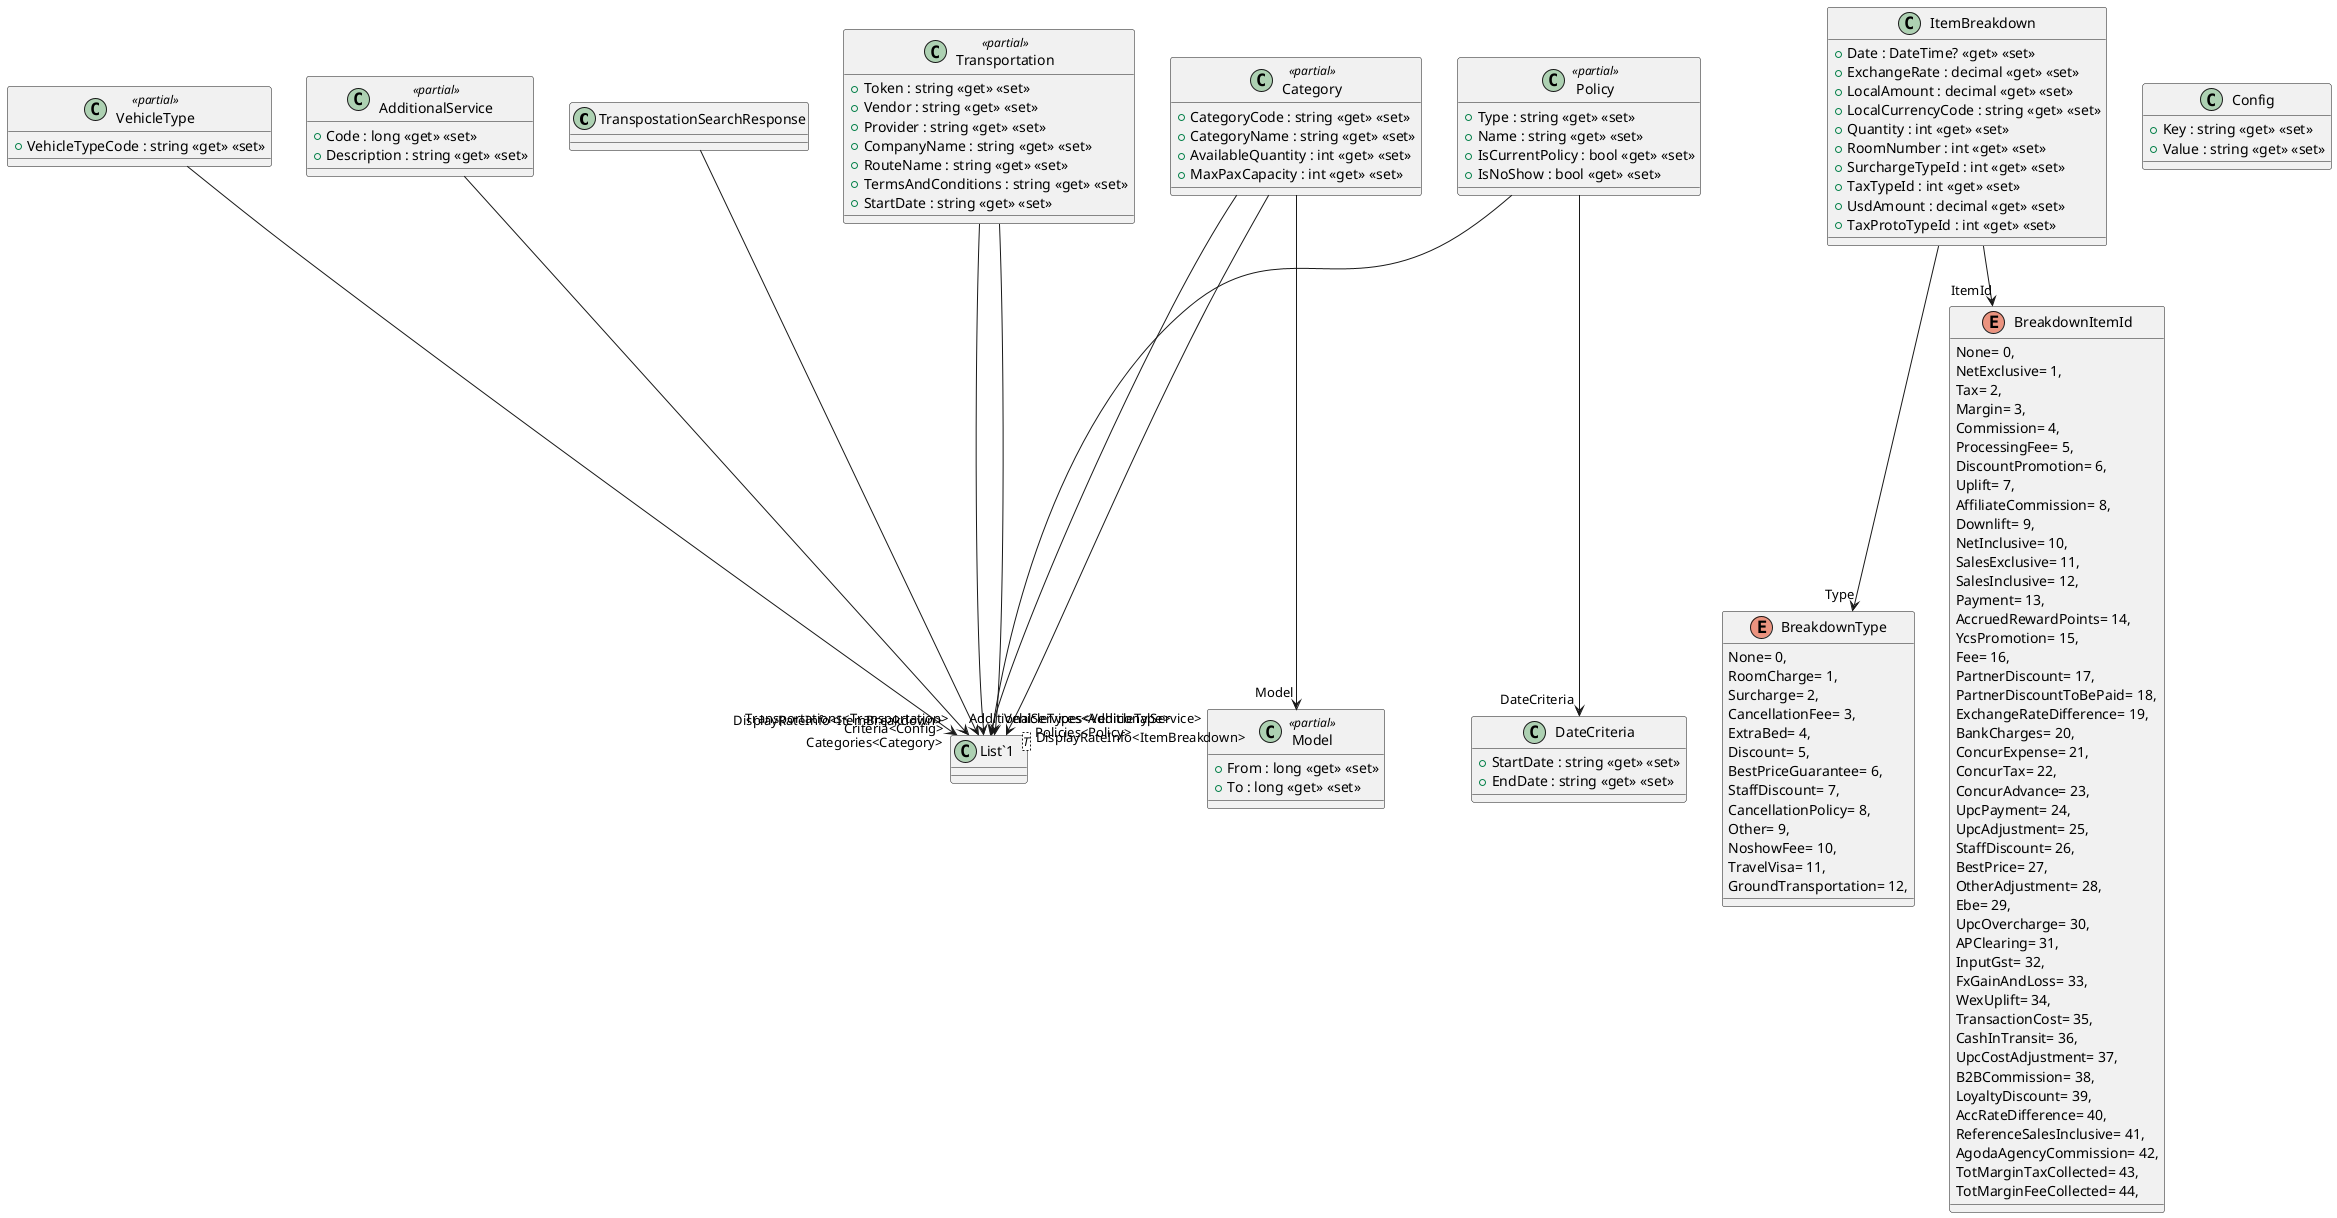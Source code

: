 @startuml
class TranspostationSearchResponse {
}
class Transportation <<partial>> {
    + Token : string <<get>> <<set>>
    + Vendor : string <<get>> <<set>>
    + Provider : string <<get>> <<set>>
    + CompanyName : string <<get>> <<set>>
    + RouteName : string <<get>> <<set>>
    + TermsAndConditions : string <<get>> <<set>>
    + StartDate : string <<get>> <<set>>
}
class VehicleType <<partial>> {
    + VehicleTypeCode : string <<get>> <<set>>
}
class Category <<partial>> {
    + CategoryCode : string <<get>> <<set>>
    + CategoryName : string <<get>> <<set>>
    + AvailableQuantity : int <<get>> <<set>>
    + MaxPaxCapacity : int <<get>> <<set>>
}
class ItemBreakdown {
    + Date : DateTime? <<get>> <<set>>
    + ExchangeRate : decimal <<get>> <<set>>
    + LocalAmount : decimal <<get>> <<set>>
    + LocalCurrencyCode : string <<get>> <<set>>
    + Quantity : int <<get>> <<set>>
    + RoomNumber : int <<get>> <<set>>
    + SurchargeTypeId : int <<get>> <<set>>
    + TaxTypeId : int <<get>> <<set>>
    + UsdAmount : decimal <<get>> <<set>>
    + TaxProtoTypeId : int <<get>> <<set>>
}
class AdditionalService <<partial>> {
    + Code : long <<get>> <<set>>
    + Description : string <<get>> <<set>>
}
class Config {
    + Key : string <<get>> <<set>>
    + Value : string <<get>> <<set>>
}
class Policy <<partial>> {
    + Type : string <<get>> <<set>>
    + Name : string <<get>> <<set>>
    + IsCurrentPolicy : bool <<get>> <<set>>
    + IsNoShow : bool <<get>> <<set>>
}
class DateCriteria {
    + StartDate : string <<get>> <<set>>
    + EndDate : string <<get>> <<set>>
}
enum BreakdownType {
    None= 0,
    RoomCharge= 1,
    Surcharge= 2,
    CancellationFee= 3,
    ExtraBed= 4,
    Discount= 5,
    BestPriceGuarantee= 6,
    StaffDiscount= 7,
    CancellationPolicy= 8,
    Other= 9,
    NoshowFee= 10,
    TravelVisa= 11,
    GroundTransportation= 12,
}
enum BreakdownItemId {
    None= 0,
    NetExclusive= 1,
    Tax= 2,
    Margin= 3,
    Commission= 4,
    ProcessingFee= 5,
    DiscountPromotion= 6,
    Uplift= 7,
    AffiliateCommission= 8,
    Downlift= 9,
    NetInclusive= 10,
    SalesExclusive= 11,
    SalesInclusive= 12,
    Payment= 13,
    AccruedRewardPoints= 14,
    YcsPromotion= 15,
    Fee= 16,
    PartnerDiscount= 17,
    PartnerDiscountToBePaid= 18,
    ExchangeRateDifference= 19,
    BankCharges= 20,
    ConcurExpense= 21,
    ConcurTax= 22,
    ConcurAdvance= 23,
    UpcPayment= 24,
    UpcAdjustment= 25,
    StaffDiscount= 26,
    BestPrice= 27,
    OtherAdjustment= 28,
    Ebe= 29,
    UpcOvercharge= 30,
    APClearing= 31,
    InputGst= 32,
    FxGainAndLoss= 33,
    WexUplift= 34,
    TransactionCost= 35,
    CashInTransit= 36,
    UpcCostAdjustment= 37,
    B2BCommission= 38,
    LoyaltyDiscount= 39,
    AccRateDifference= 40,
    ReferenceSalesInclusive= 41,
    AgodaAgencyCommission= 42,
    TotMarginTaxCollected= 43,
    TotMarginFeeCollected= 44,
}
class Model <<partial>> {
    + From : long <<get>> <<set>>
    + To : long <<get>> <<set>>
}
class "List`1"<T> {
}
TranspostationSearchResponse --> "Transportations<Transportation>" "List`1"
Transportation --> "VehicleTypes<VehicleType>" "List`1"
Transportation --> "Policies<Policy>" "List`1"
VehicleType --> "Categories<Category>" "List`1"
Category --> "Model" Model
Category --> "DisplayRateInfo<ItemBreakdown>" "List`1"
Category --> "AdditionalServices<AdditionalService>" "List`1"
ItemBreakdown --> "ItemId" BreakdownItemId
ItemBreakdown --> "Type" BreakdownType
AdditionalService --> "DisplayRateInfo<ItemBreakdown>" "List`1"
Policy --> "DateCriteria" DateCriteria
Policy --> "Criteria<Config>" "List`1"
@enduml
